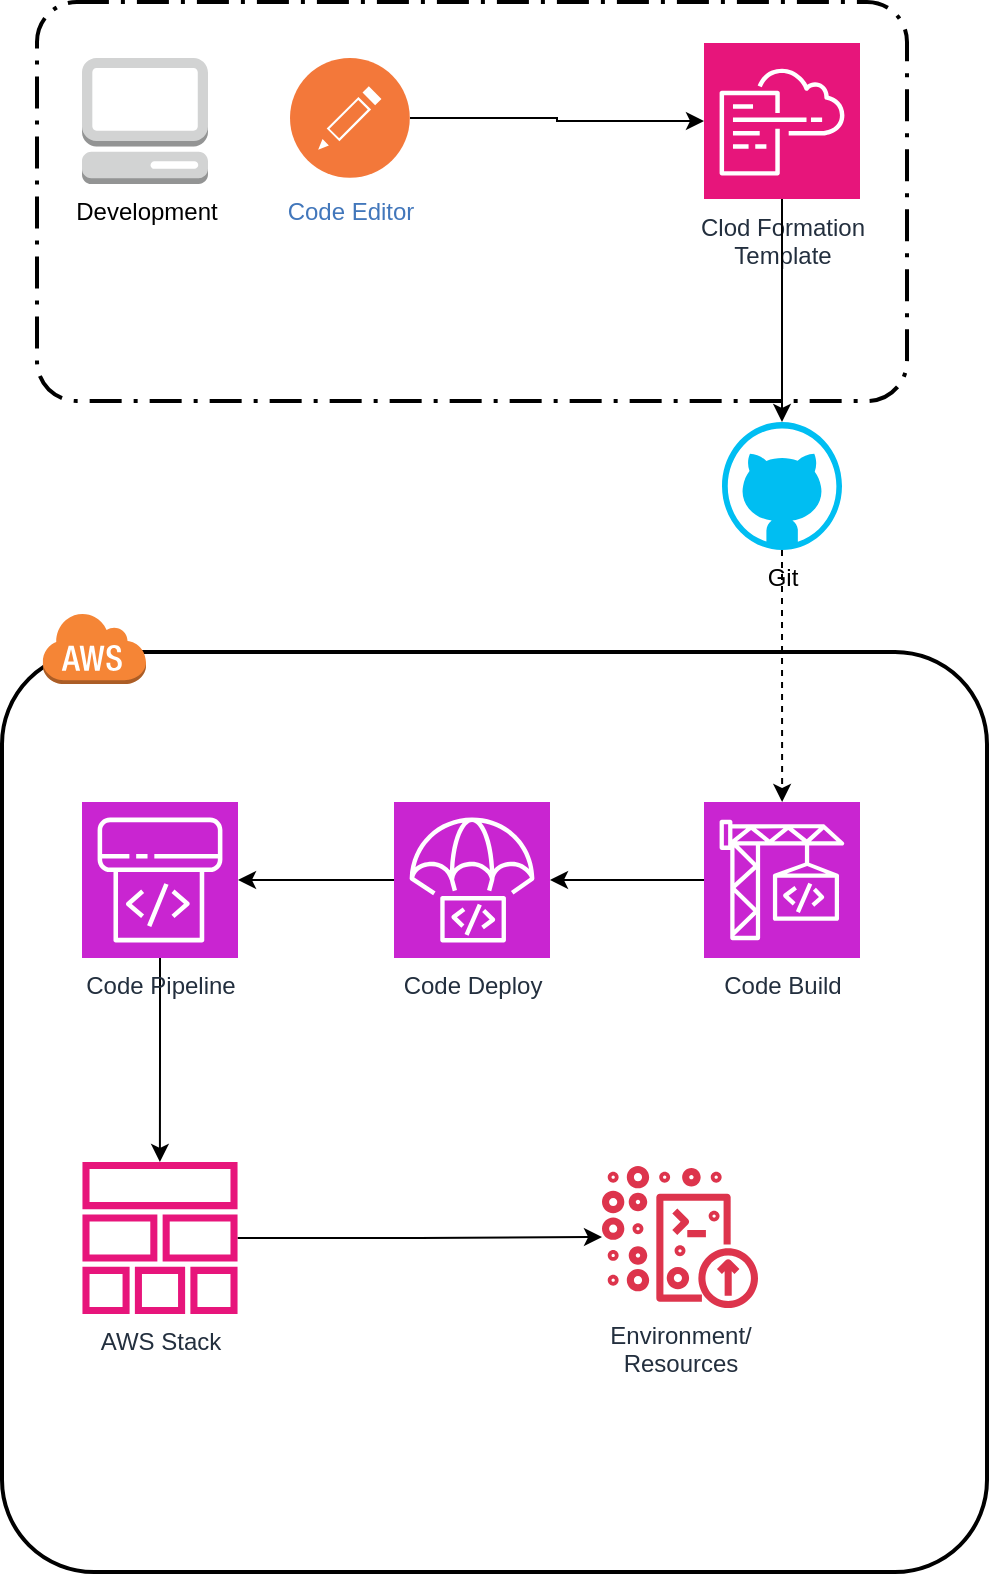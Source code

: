 <mxfile version="22.1.2" type="github">
  <diagram name="Page-1" id="OsOhKR_YYFEa8d_MTunM">
    <mxGraphModel dx="1050" dy="630" grid="1" gridSize="10" guides="1" tooltips="1" connect="1" arrows="1" fold="1" page="1" pageScale="1" pageWidth="827" pageHeight="1169" math="0" shadow="0">
      <root>
        <mxCell id="0" />
        <mxCell id="1" parent="0" />
        <mxCell id="TYPByz3RnmoY_1Bk-fQo-23" value="" style="rounded=1;arcSize=10;dashed=1;fillColor=none;gradientColor=none;dashPattern=8 3 1 3;strokeWidth=2;" vertex="1" parent="1">
          <mxGeometry x="227.5" y="40" width="435" height="199.5" as="geometry" />
        </mxCell>
        <mxCell id="DnS6za8DCt2LCFS3cM5E-1" value="Git" style="verticalLabelPosition=bottom;html=1;verticalAlign=top;align=center;strokeColor=none;fillColor=#00BEF2;shape=mxgraph.azure.github_code;pointerEvents=1;" parent="1" vertex="1">
          <mxGeometry x="570" y="250" width="60" height="64" as="geometry" />
        </mxCell>
        <mxCell id="TYPByz3RnmoY_1Bk-fQo-26" style="edgeStyle=orthogonalEdgeStyle;rounded=0;orthogonalLoop=1;jettySize=auto;html=1;" edge="1" parent="1" source="DnS6za8DCt2LCFS3cM5E-2" target="TYPByz3RnmoY_1Bk-fQo-9">
          <mxGeometry relative="1" as="geometry" />
        </mxCell>
        <mxCell id="DnS6za8DCt2LCFS3cM5E-2" value="Code Editor" style="image;aspect=fixed;perimeter=ellipsePerimeter;html=1;align=center;shadow=0;dashed=0;fontColor=#4277BB;labelBackgroundColor=default;fontSize=12;spacingTop=3;image=img/lib/ibm/devops/code_editor.svg;" parent="1" vertex="1">
          <mxGeometry x="354" y="68" width="60" height="60" as="geometry" />
        </mxCell>
        <mxCell id="TYPByz3RnmoY_1Bk-fQo-9" value="Clod Formation&lt;br&gt;Template" style="sketch=0;points=[[0,0,0],[0.25,0,0],[0.5,0,0],[0.75,0,0],[1,0,0],[0,1,0],[0.25,1,0],[0.5,1,0],[0.75,1,0],[1,1,0],[0,0.25,0],[0,0.5,0],[0,0.75,0],[1,0.25,0],[1,0.5,0],[1,0.75,0]];points=[[0,0,0],[0.25,0,0],[0.5,0,0],[0.75,0,0],[1,0,0],[0,1,0],[0.25,1,0],[0.5,1,0],[0.75,1,0],[1,1,0],[0,0.25,0],[0,0.5,0],[0,0.75,0],[1,0.25,0],[1,0.5,0],[1,0.75,0]];outlineConnect=0;fontColor=#232F3E;fillColor=#E7157B;strokeColor=#ffffff;dashed=0;verticalLabelPosition=bottom;verticalAlign=top;align=center;html=1;fontSize=12;fontStyle=0;aspect=fixed;shape=mxgraph.aws4.resourceIcon;resIcon=mxgraph.aws4.cloudformation;" vertex="1" parent="1">
          <mxGeometry x="561" y="60.5" width="78" height="78" as="geometry" />
        </mxCell>
        <mxCell id="TYPByz3RnmoY_1Bk-fQo-14" value="" style="edgeStyle=orthogonalEdgeStyle;rounded=0;orthogonalLoop=1;jettySize=auto;html=1;" edge="1" parent="1" source="TYPByz3RnmoY_1Bk-fQo-10" target="TYPByz3RnmoY_1Bk-fQo-11">
          <mxGeometry relative="1" as="geometry" />
        </mxCell>
        <mxCell id="TYPByz3RnmoY_1Bk-fQo-10" value="Code Build" style="sketch=0;points=[[0,0,0],[0.25,0,0],[0.5,0,0],[0.75,0,0],[1,0,0],[0,1,0],[0.25,1,0],[0.5,1,0],[0.75,1,0],[1,1,0],[0,0.25,0],[0,0.5,0],[0,0.75,0],[1,0.25,0],[1,0.5,0],[1,0.75,0]];outlineConnect=0;fontColor=#232F3E;fillColor=#C925D1;strokeColor=#ffffff;dashed=0;verticalLabelPosition=bottom;verticalAlign=top;align=center;html=1;fontSize=12;fontStyle=0;aspect=fixed;shape=mxgraph.aws4.resourceIcon;resIcon=mxgraph.aws4.codebuild;" vertex="1" parent="1">
          <mxGeometry x="561" y="440" width="78" height="78" as="geometry" />
        </mxCell>
        <mxCell id="TYPByz3RnmoY_1Bk-fQo-15" value="" style="edgeStyle=orthogonalEdgeStyle;rounded=0;orthogonalLoop=1;jettySize=auto;html=1;" edge="1" parent="1" source="TYPByz3RnmoY_1Bk-fQo-11" target="TYPByz3RnmoY_1Bk-fQo-12">
          <mxGeometry relative="1" as="geometry" />
        </mxCell>
        <mxCell id="TYPByz3RnmoY_1Bk-fQo-11" value="Code Deploy" style="sketch=0;points=[[0,0,0],[0.25,0,0],[0.5,0,0],[0.75,0,0],[1,0,0],[0,1,0],[0.25,1,0],[0.5,1,0],[0.75,1,0],[1,1,0],[0,0.25,0],[0,0.5,0],[0,0.75,0],[1,0.25,0],[1,0.5,0],[1,0.75,0]];outlineConnect=0;fontColor=#232F3E;fillColor=#C925D1;strokeColor=#ffffff;dashed=0;verticalLabelPosition=bottom;verticalAlign=top;align=center;html=1;fontSize=12;fontStyle=0;aspect=fixed;shape=mxgraph.aws4.resourceIcon;resIcon=mxgraph.aws4.codedeploy;" vertex="1" parent="1">
          <mxGeometry x="406" y="440" width="78" height="78" as="geometry" />
        </mxCell>
        <mxCell id="TYPByz3RnmoY_1Bk-fQo-16" value="" style="edgeStyle=orthogonalEdgeStyle;rounded=0;orthogonalLoop=1;jettySize=auto;html=1;" edge="1" parent="1" source="TYPByz3RnmoY_1Bk-fQo-12" target="TYPByz3RnmoY_1Bk-fQo-13">
          <mxGeometry relative="1" as="geometry" />
        </mxCell>
        <mxCell id="TYPByz3RnmoY_1Bk-fQo-12" value="Code Pipeline" style="sketch=0;points=[[0,0,0],[0.25,0,0],[0.5,0,0],[0.75,0,0],[1,0,0],[0,1,0],[0.25,1,0],[0.5,1,0],[0.75,1,0],[1,1,0],[0,0.25,0],[0,0.5,0],[0,0.75,0],[1,0.25,0],[1,0.5,0],[1,0.75,0]];outlineConnect=0;fontColor=#232F3E;fillColor=#C925D1;strokeColor=#ffffff;dashed=0;verticalLabelPosition=bottom;verticalAlign=top;align=center;html=1;fontSize=12;fontStyle=0;aspect=fixed;shape=mxgraph.aws4.resourceIcon;resIcon=mxgraph.aws4.codepipeline;" vertex="1" parent="1">
          <mxGeometry x="250" y="440" width="78" height="78" as="geometry" />
        </mxCell>
        <mxCell id="TYPByz3RnmoY_1Bk-fQo-20" style="edgeStyle=orthogonalEdgeStyle;rounded=0;orthogonalLoop=1;jettySize=auto;html=1;" edge="1" parent="1" source="TYPByz3RnmoY_1Bk-fQo-13" target="DnS6za8DCt2LCFS3cM5E-17">
          <mxGeometry relative="1" as="geometry" />
        </mxCell>
        <mxCell id="TYPByz3RnmoY_1Bk-fQo-13" value="AWS Stack" style="sketch=0;outlineConnect=0;fontColor=#232F3E;gradientColor=none;fillColor=#E7157B;strokeColor=none;dashed=0;verticalLabelPosition=bottom;verticalAlign=top;align=center;html=1;fontSize=12;fontStyle=0;aspect=fixed;pointerEvents=1;shape=mxgraph.aws4.stack;" vertex="1" parent="1">
          <mxGeometry x="250" y="620" width="78" height="76" as="geometry" />
        </mxCell>
        <mxCell id="DnS6za8DCt2LCFS3cM5E-17" value="Environment/&lt;br&gt;Resources" style="sketch=0;outlineConnect=0;fontColor=#232F3E;gradientColor=none;fillColor=#DD344C;strokeColor=none;dashed=0;verticalLabelPosition=bottom;verticalAlign=top;align=center;html=1;fontSize=12;fontStyle=0;aspect=fixed;pointerEvents=1;shape=mxgraph.aws4.development_environment;" parent="1" vertex="1">
          <mxGeometry x="510" y="622" width="78" height="71" as="geometry" />
        </mxCell>
        <mxCell id="TYPByz3RnmoY_1Bk-fQo-19" value="" style="group" vertex="1" connectable="0" parent="1">
          <mxGeometry x="210" y="345" width="492.5" height="480" as="geometry" />
        </mxCell>
        <mxCell id="TYPByz3RnmoY_1Bk-fQo-5" value="" style="rounded=1;arcSize=10;dashed=0;fillColor=none;gradientColor=none;strokeWidth=2;" vertex="1" parent="TYPByz3RnmoY_1Bk-fQo-19">
          <mxGeometry y="20" width="492.5" height="460" as="geometry" />
        </mxCell>
        <mxCell id="TYPByz3RnmoY_1Bk-fQo-6" value="" style="dashed=0;html=1;shape=mxgraph.aws3.cloud;fillColor=#F58536;gradientColor=none;dashed=0;" vertex="1" parent="TYPByz3RnmoY_1Bk-fQo-19">
          <mxGeometry x="20" width="52" height="36" as="geometry" />
        </mxCell>
        <mxCell id="TYPByz3RnmoY_1Bk-fQo-22" style="edgeStyle=orthogonalEdgeStyle;rounded=0;orthogonalLoop=1;jettySize=auto;html=1;entryX=0.792;entryY=0.163;entryDx=0;entryDy=0;entryPerimeter=0;dashed=1;" edge="1" parent="1" source="DnS6za8DCt2LCFS3cM5E-1" target="TYPByz3RnmoY_1Bk-fQo-5">
          <mxGeometry relative="1" as="geometry" />
        </mxCell>
        <mxCell id="TYPByz3RnmoY_1Bk-fQo-24" value="Development" style="outlineConnect=0;dashed=0;verticalLabelPosition=bottom;verticalAlign=top;align=center;html=1;shape=mxgraph.aws3.management_console;fillColor=#D2D3D3;gradientColor=none;" vertex="1" parent="1">
          <mxGeometry x="250" y="68" width="63" height="63" as="geometry" />
        </mxCell>
        <mxCell id="TYPByz3RnmoY_1Bk-fQo-25" style="edgeStyle=orthogonalEdgeStyle;rounded=0;orthogonalLoop=1;jettySize=auto;html=1;entryX=0.5;entryY=0;entryDx=0;entryDy=0;entryPerimeter=0;" edge="1" parent="1" source="TYPByz3RnmoY_1Bk-fQo-9" target="DnS6za8DCt2LCFS3cM5E-1">
          <mxGeometry relative="1" as="geometry">
            <mxPoint x="599" y="240" as="targetPoint" />
          </mxGeometry>
        </mxCell>
      </root>
    </mxGraphModel>
  </diagram>
</mxfile>
